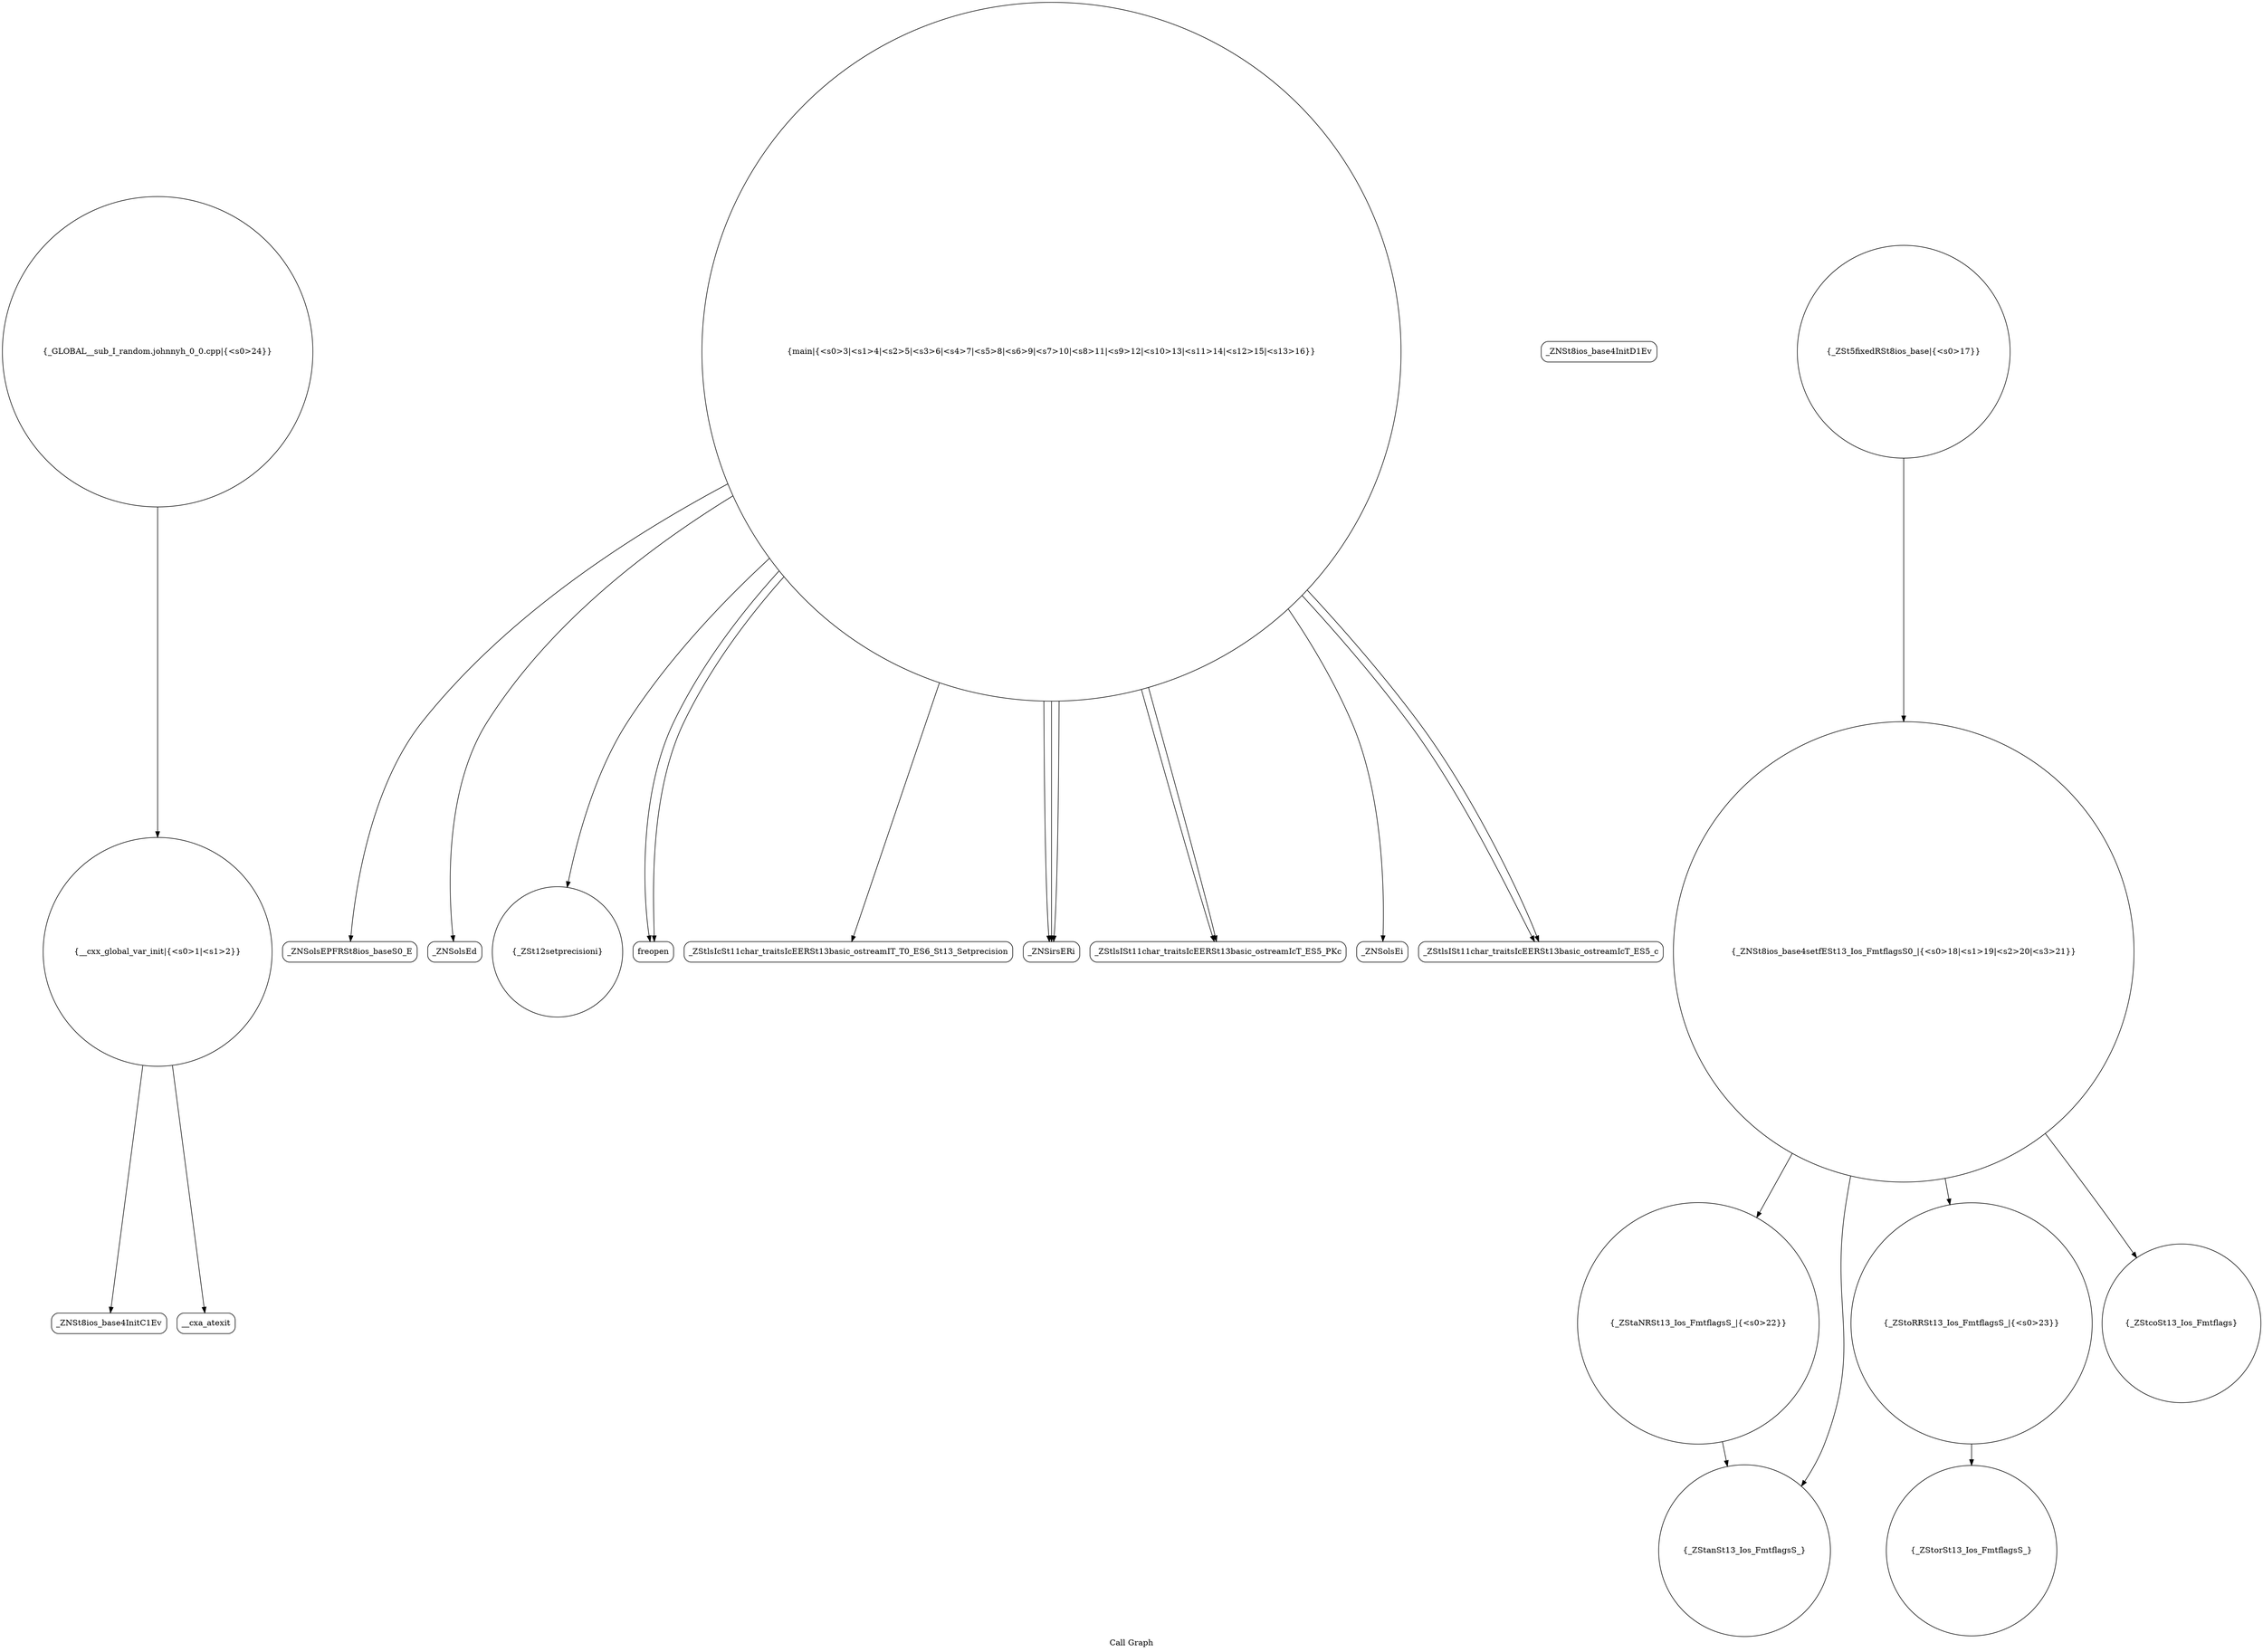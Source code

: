 digraph "Call Graph" {
	label="Call Graph";

	Node0x55c826843480 [shape=record,shape=circle,label="{__cxx_global_var_init|{<s0>1|<s1>2}}"];
	Node0x55c826843480:s0 -> Node0x55c826843910[color=black];
	Node0x55c826843480:s1 -> Node0x55c826843a10[color=black];
	Node0x55c826843c10 [shape=record,shape=Mrecord,label="{_ZNSolsEPFRSt8ios_baseS0_E}"];
	Node0x55c826843f90 [shape=record,shape=Mrecord,label="{_ZNSolsEd}"];
	Node0x55c826844310 [shape=record,shape=circle,label="{_GLOBAL__sub_I_random.johnnyh_0_0.cpp|{<s0>24}}"];
	Node0x55c826844310:s0 -> Node0x55c826843480[color=black];
	Node0x55c826843990 [shape=record,shape=Mrecord,label="{_ZNSt8ios_base4InitD1Ev}"];
	Node0x55c826843d10 [shape=record,shape=circle,label="{_ZSt12setprecisioni}"];
	Node0x55c826844090 [shape=record,shape=circle,label="{_ZStaNRSt13_Ios_FmtflagsS_|{<s0>22}}"];
	Node0x55c826844090:s0 -> Node0x55c826844210[color=black];
	Node0x55c826843a90 [shape=record,shape=circle,label="{main|{<s0>3|<s1>4|<s2>5|<s3>6|<s4>7|<s5>8|<s6>9|<s7>10|<s8>11|<s9>12|<s10>13|<s11>14|<s12>15|<s13>16}}"];
	Node0x55c826843a90:s0 -> Node0x55c826843b10[color=black];
	Node0x55c826843a90:s1 -> Node0x55c826843b10[color=black];
	Node0x55c826843a90:s2 -> Node0x55c826843c10[color=black];
	Node0x55c826843a90:s3 -> Node0x55c826843d10[color=black];
	Node0x55c826843a90:s4 -> Node0x55c826843b90[color=black];
	Node0x55c826843a90:s5 -> Node0x55c826843d90[color=black];
	Node0x55c826843a90:s6 -> Node0x55c826843e10[color=black];
	Node0x55c826843a90:s7 -> Node0x55c826843e90[color=black];
	Node0x55c826843a90:s8 -> Node0x55c826843e10[color=black];
	Node0x55c826843a90:s9 -> Node0x55c826843d90[color=black];
	Node0x55c826843a90:s10 -> Node0x55c826843d90[color=black];
	Node0x55c826843a90:s11 -> Node0x55c826843f10[color=black];
	Node0x55c826843a90:s12 -> Node0x55c826843f90[color=black];
	Node0x55c826843a90:s13 -> Node0x55c826843f10[color=black];
	Node0x55c826843e10 [shape=record,shape=Mrecord,label="{_ZStlsISt11char_traitsIcEERSt13basic_ostreamIcT_ES5_PKc}"];
	Node0x55c826844190 [shape=record,shape=circle,label="{_ZStoRRSt13_Ios_FmtflagsS_|{<s0>23}}"];
	Node0x55c826844190:s0 -> Node0x55c826844290[color=black];
	Node0x55c826843b90 [shape=record,shape=Mrecord,label="{_ZStlsIcSt11char_traitsIcEERSt13basic_ostreamIT_T0_ES6_St13_Setprecision}"];
	Node0x55c826843f10 [shape=record,shape=Mrecord,label="{_ZStlsISt11char_traitsIcEERSt13basic_ostreamIcT_ES5_c}"];
	Node0x55c826844290 [shape=record,shape=circle,label="{_ZStorSt13_Ios_FmtflagsS_}"];
	Node0x55c826843910 [shape=record,shape=Mrecord,label="{_ZNSt8ios_base4InitC1Ev}"];
	Node0x55c826843c90 [shape=record,shape=circle,label="{_ZSt5fixedRSt8ios_base|{<s0>17}}"];
	Node0x55c826843c90:s0 -> Node0x55c826844010[color=black];
	Node0x55c826844010 [shape=record,shape=circle,label="{_ZNSt8ios_base4setfESt13_Ios_FmtflagsS0_|{<s0>18|<s1>19|<s2>20|<s3>21}}"];
	Node0x55c826844010:s0 -> Node0x55c826844110[color=black];
	Node0x55c826844010:s1 -> Node0x55c826844090[color=black];
	Node0x55c826844010:s2 -> Node0x55c826844210[color=black];
	Node0x55c826844010:s3 -> Node0x55c826844190[color=black];
	Node0x55c826843a10 [shape=record,shape=Mrecord,label="{__cxa_atexit}"];
	Node0x55c826843d90 [shape=record,shape=Mrecord,label="{_ZNSirsERi}"];
	Node0x55c826844110 [shape=record,shape=circle,label="{_ZStcoSt13_Ios_Fmtflags}"];
	Node0x55c826843b10 [shape=record,shape=Mrecord,label="{freopen}"];
	Node0x55c826843e90 [shape=record,shape=Mrecord,label="{_ZNSolsEi}"];
	Node0x55c826844210 [shape=record,shape=circle,label="{_ZStanSt13_Ios_FmtflagsS_}"];
}
